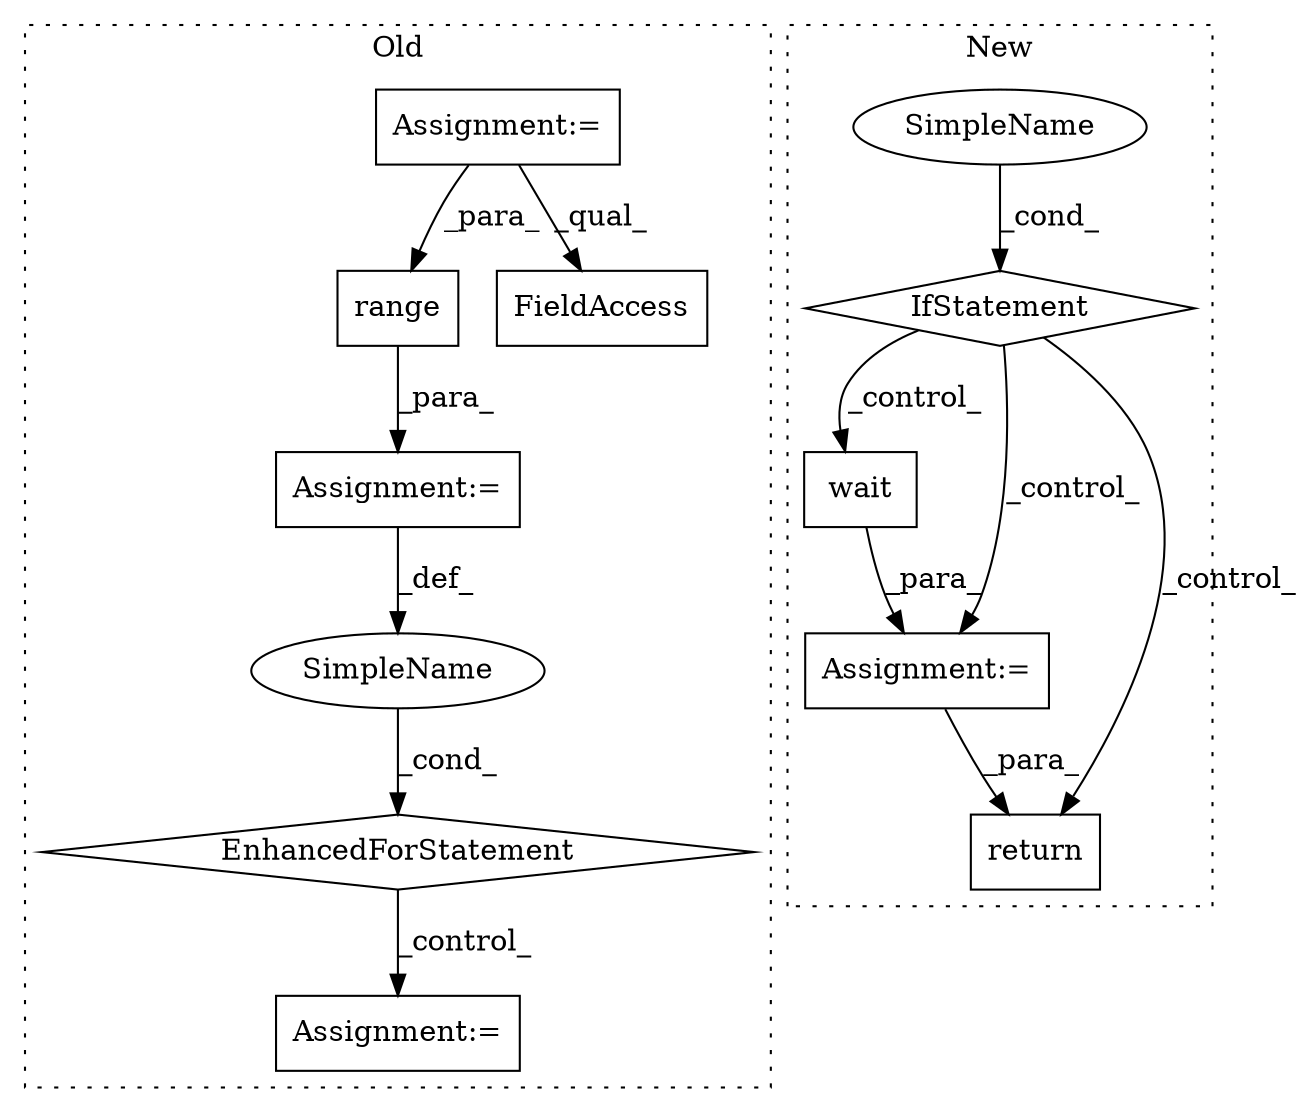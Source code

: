 digraph G {
subgraph cluster0 {
1 [label="range" a="32" s="9837,9867" l="6,1" shape="box"];
3 [label="EnhancedForStatement" a="70" s="9649,9885" l="57,-4" shape="diamond"];
4 [label="Assignment:=" a="7" s="9649,9885" l="57,-4" shape="box"];
5 [label="Assignment:=" a="7" s="8916" l="6" shape="box"];
7 [label="FieldAccess" a="22" s="9898" l="29" shape="box"];
9 [label="SimpleName" a="42" s="9713" l="4" shape="ellipse"];
10 [label="Assignment:=" a="7" s="9934" l="1" shape="box"];
label = "Old";
style="dotted";
}
subgraph cluster1 {
2 [label="wait" a="32" s="9920" l="6" shape="box"];
6 [label="Assignment:=" a="7" s="9940" l="1" shape="box"];
8 [label="IfStatement" a="25" s="9809,9857" l="4,2" shape="diamond"];
11 [label="SimpleName" a="42" s="" l="" shape="ellipse"];
12 [label="return" a="41" s="9979" l="7" shape="box"];
label = "New";
style="dotted";
}
1 -> 4 [label="_para_"];
2 -> 6 [label="_para_"];
3 -> 10 [label="_control_"];
4 -> 9 [label="_def_"];
5 -> 1 [label="_para_"];
5 -> 7 [label="_qual_"];
6 -> 12 [label="_para_"];
8 -> 6 [label="_control_"];
8 -> 2 [label="_control_"];
8 -> 12 [label="_control_"];
9 -> 3 [label="_cond_"];
11 -> 8 [label="_cond_"];
}